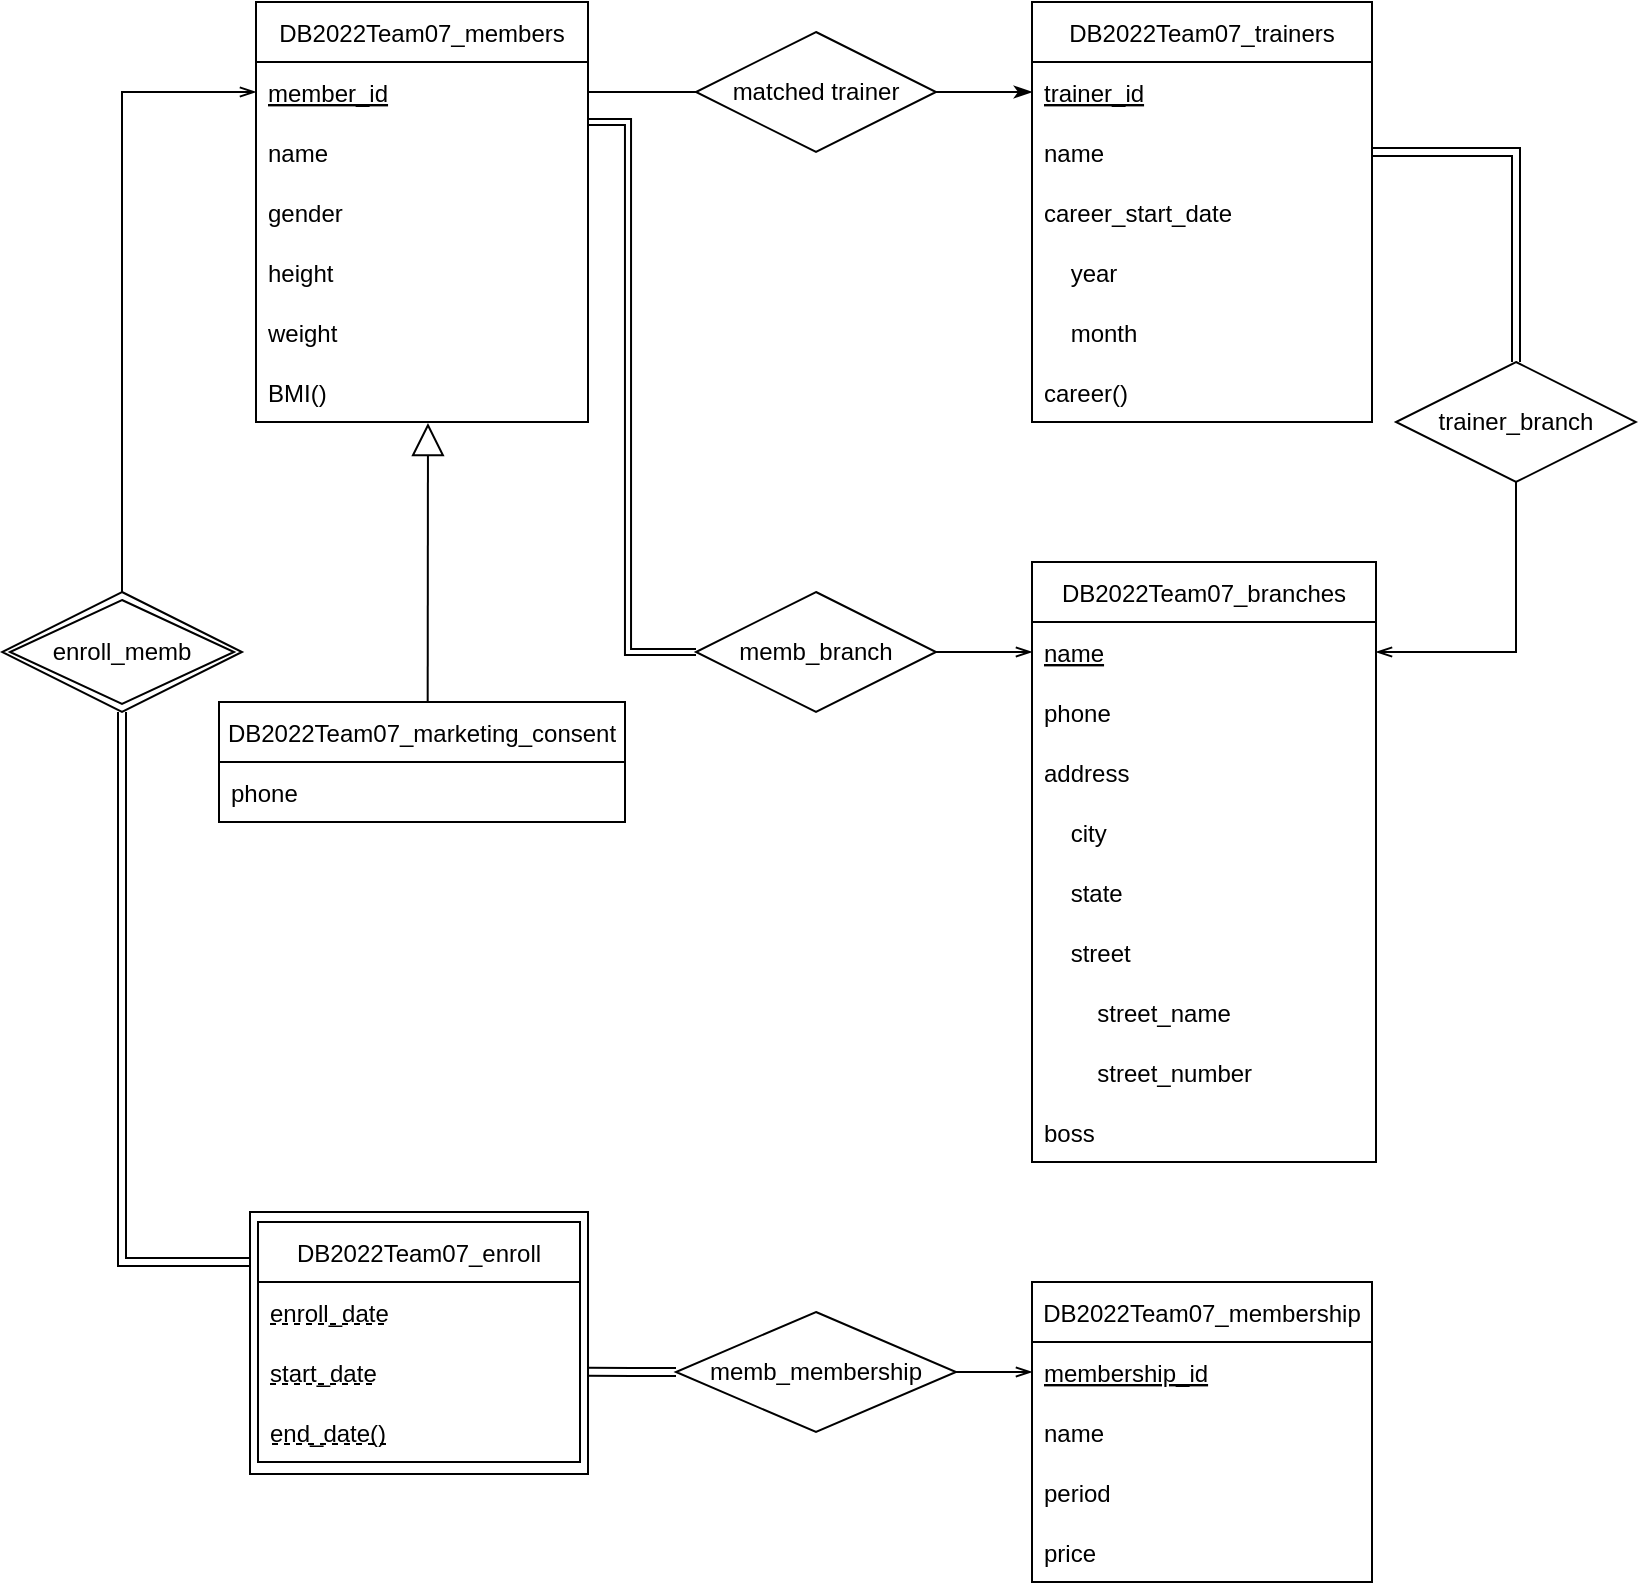 <mxfile version="18.1.2" type="device"><diagram id="nJGKBjHq54M2ndUY5IHX" name="Page-1"><mxGraphModel dx="1128" dy="1040" grid="1" gridSize="10" guides="1" tooltips="1" connect="1" arrows="1" fold="1" page="1" pageScale="1" pageWidth="827" pageHeight="1169" math="0" shadow="0"><root><mxCell id="0"/><mxCell id="1" parent="0"/><mxCell id="HXvFPyS0AZh0XUaIQj54-1" value="" style="rounded=0;whiteSpace=wrap;html=1;hachureGap=4;strokeWidth=1;gradientColor=none;" parent="1" vertex="1"><mxGeometry x="131" y="645" width="169" height="131" as="geometry"/></mxCell><mxCell id="HXvFPyS0AZh0XUaIQj54-2" value="DB2022Team07_members" style="swimlane;fontStyle=0;childLayout=stackLayout;horizontal=1;startSize=30;horizontalStack=0;resizeParent=1;resizeParentMax=0;resizeLast=0;collapsible=1;marginBottom=0;hachureGap=4;" parent="1" vertex="1"><mxGeometry x="134" y="40" width="166" height="210" as="geometry"/></mxCell><mxCell id="HXvFPyS0AZh0XUaIQj54-3" value="member_id" style="text;strokeColor=none;fillColor=none;align=left;verticalAlign=middle;spacingLeft=4;spacingRight=4;overflow=hidden;points=[[0,0.5],[1,0.5]];portConstraint=eastwest;rotatable=0;hachureGap=4;fontStyle=4" parent="HXvFPyS0AZh0XUaIQj54-2" vertex="1"><mxGeometry y="30" width="166" height="30" as="geometry"/></mxCell><mxCell id="HXvFPyS0AZh0XUaIQj54-4" value="name" style="text;strokeColor=none;fillColor=none;align=left;verticalAlign=middle;spacingLeft=4;spacingRight=4;overflow=hidden;points=[[0,0.5],[1,0.5]];portConstraint=eastwest;rotatable=0;hachureGap=4;" parent="HXvFPyS0AZh0XUaIQj54-2" vertex="1"><mxGeometry y="60" width="166" height="30" as="geometry"/></mxCell><mxCell id="HXvFPyS0AZh0XUaIQj54-5" value="gender" style="text;strokeColor=none;fillColor=none;align=left;verticalAlign=middle;spacingLeft=4;spacingRight=4;overflow=hidden;points=[[0,0.5],[1,0.5]];portConstraint=eastwest;rotatable=0;hachureGap=4;" parent="HXvFPyS0AZh0XUaIQj54-2" vertex="1"><mxGeometry y="90" width="166" height="30" as="geometry"/></mxCell><mxCell id="qwXWhPqDs6HaM3uUrdx2-18" value="height" style="text;strokeColor=none;fillColor=none;align=left;verticalAlign=middle;spacingLeft=4;spacingRight=4;overflow=hidden;points=[[0,0.5],[1,0.5]];portConstraint=eastwest;rotatable=0;hachureGap=4;" vertex="1" parent="HXvFPyS0AZh0XUaIQj54-2"><mxGeometry y="120" width="166" height="30" as="geometry"/></mxCell><mxCell id="qwXWhPqDs6HaM3uUrdx2-2" value="weight" style="text;strokeColor=none;fillColor=none;align=left;verticalAlign=middle;spacingLeft=4;spacingRight=4;overflow=hidden;points=[[0,0.5],[1,0.5]];portConstraint=eastwest;rotatable=0;hachureGap=4;" vertex="1" parent="HXvFPyS0AZh0XUaIQj54-2"><mxGeometry y="150" width="166" height="30" as="geometry"/></mxCell><mxCell id="qwXWhPqDs6HaM3uUrdx2-20" value="BMI()" style="text;strokeColor=none;fillColor=none;align=left;verticalAlign=middle;spacingLeft=4;spacingRight=4;overflow=hidden;points=[[0,0.5],[1,0.5]];portConstraint=eastwest;rotatable=0;hachureGap=4;" vertex="1" parent="HXvFPyS0AZh0XUaIQj54-2"><mxGeometry y="180" width="166" height="30" as="geometry"/></mxCell><mxCell id="HXvFPyS0AZh0XUaIQj54-11" value="DB2022Team07_enroll" style="swimlane;fontStyle=0;childLayout=stackLayout;horizontal=1;startSize=30;horizontalStack=0;resizeParent=1;resizeParentMax=0;resizeLast=0;collapsible=1;marginBottom=0;hachureGap=4;gradientColor=none;swimlaneFillColor=none;" parent="1" vertex="1"><mxGeometry x="135" y="650" width="161" height="120" as="geometry"/></mxCell><mxCell id="HXvFPyS0AZh0XUaIQj54-12" value="enroll_date" style="text;strokeColor=none;fillColor=none;align=left;verticalAlign=middle;spacingLeft=4;spacingRight=4;overflow=hidden;points=[[0,0.5],[1,0.5]];portConstraint=eastwest;rotatable=0;hachureGap=4;fontStyle=0;dashed=1;horizontal=1;" parent="HXvFPyS0AZh0XUaIQj54-11" vertex="1"><mxGeometry y="30" width="161" height="30" as="geometry"/></mxCell><mxCell id="HXvFPyS0AZh0XUaIQj54-13" value="" style="endArrow=none;dashed=1;html=1;rounded=0;sourcePerimeterSpacing=8;targetPerimeterSpacing=8;" parent="HXvFPyS0AZh0XUaIQj54-11" edge="1"><mxGeometry width="50" height="50" relative="1" as="geometry"><mxPoint x="6.0" y="51" as="sourcePoint"/><mxPoint x="65" y="51" as="targetPoint"/></mxGeometry></mxCell><mxCell id="HXvFPyS0AZh0XUaIQj54-14" value="start_date" style="text;strokeColor=none;fillColor=none;align=left;verticalAlign=middle;spacingLeft=4;spacingRight=4;overflow=hidden;points=[[0,0.5],[1,0.5]];portConstraint=eastwest;rotatable=0;hachureGap=4;" parent="HXvFPyS0AZh0XUaIQj54-11" vertex="1"><mxGeometry y="60" width="161" height="30" as="geometry"/></mxCell><mxCell id="HXvFPyS0AZh0XUaIQj54-15" value="end_date()" style="text;strokeColor=none;fillColor=none;align=left;verticalAlign=middle;spacingLeft=4;spacingRight=4;overflow=hidden;points=[[0,0.5],[1,0.5]];portConstraint=eastwest;rotatable=0;hachureGap=4;" parent="HXvFPyS0AZh0XUaIQj54-11" vertex="1"><mxGeometry y="90" width="161" height="30" as="geometry"/></mxCell><mxCell id="HXvFPyS0AZh0XUaIQj54-16" value="" style="endArrow=none;dashed=1;html=1;rounded=0;sourcePerimeterSpacing=8;targetPerimeterSpacing=8;" parent="HXvFPyS0AZh0XUaIQj54-11" edge="1"><mxGeometry width="50" height="50" relative="1" as="geometry"><mxPoint x="7.0" y="111" as="sourcePoint"/><mxPoint x="66" y="111" as="targetPoint"/></mxGeometry></mxCell><mxCell id="HXvFPyS0AZh0XUaIQj54-17" value="DB2022Team07_branches" style="swimlane;fontStyle=0;childLayout=stackLayout;horizontal=1;startSize=30;horizontalStack=0;resizeParent=1;resizeParentMax=0;resizeLast=0;collapsible=1;marginBottom=0;hachureGap=4;" parent="1" vertex="1"><mxGeometry x="522" y="320" width="172" height="300" as="geometry"/></mxCell><mxCell id="HXvFPyS0AZh0XUaIQj54-18" value="name" style="text;strokeColor=none;fillColor=none;align=left;verticalAlign=middle;spacingLeft=4;spacingRight=4;overflow=hidden;points=[[0,0.5],[1,0.5]];portConstraint=eastwest;rotatable=0;hachureGap=4;fontStyle=4" parent="HXvFPyS0AZh0XUaIQj54-17" vertex="1"><mxGeometry y="30" width="172" height="30" as="geometry"/></mxCell><mxCell id="HXvFPyS0AZh0XUaIQj54-19" value="phone" style="text;strokeColor=none;fillColor=none;align=left;verticalAlign=middle;spacingLeft=4;spacingRight=4;overflow=hidden;points=[[0,0.5],[1,0.5]];portConstraint=eastwest;rotatable=0;hachureGap=4;" parent="HXvFPyS0AZh0XUaIQj54-17" vertex="1"><mxGeometry y="60" width="172" height="30" as="geometry"/></mxCell><mxCell id="HXvFPyS0AZh0XUaIQj54-20" value="address" style="text;strokeColor=none;fillColor=none;align=left;verticalAlign=middle;spacingLeft=4;spacingRight=4;overflow=hidden;points=[[0,0.5],[1,0.5]];portConstraint=eastwest;rotatable=0;hachureGap=4;" parent="HXvFPyS0AZh0XUaIQj54-17" vertex="1"><mxGeometry y="90" width="172" height="30" as="geometry"/></mxCell><mxCell id="HXvFPyS0AZh0XUaIQj54-21" value="    city" style="text;strokeColor=none;fillColor=none;align=left;verticalAlign=middle;spacingLeft=4;spacingRight=4;overflow=hidden;points=[[0,0.5],[1,0.5]];portConstraint=eastwest;rotatable=0;hachureGap=4;" parent="HXvFPyS0AZh0XUaIQj54-17" vertex="1"><mxGeometry y="120" width="172" height="30" as="geometry"/></mxCell><mxCell id="HXvFPyS0AZh0XUaIQj54-22" value="    state" style="text;strokeColor=none;fillColor=none;align=left;verticalAlign=middle;spacingLeft=4;spacingRight=4;overflow=hidden;points=[[0,0.5],[1,0.5]];portConstraint=eastwest;rotatable=0;hachureGap=4;" parent="HXvFPyS0AZh0XUaIQj54-17" vertex="1"><mxGeometry y="150" width="172" height="30" as="geometry"/></mxCell><mxCell id="HXvFPyS0AZh0XUaIQj54-23" value="    street" style="text;strokeColor=none;fillColor=none;align=left;verticalAlign=middle;spacingLeft=4;spacingRight=4;overflow=hidden;points=[[0,0.5],[1,0.5]];portConstraint=eastwest;rotatable=0;hachureGap=4;" parent="HXvFPyS0AZh0XUaIQj54-17" vertex="1"><mxGeometry y="180" width="172" height="30" as="geometry"/></mxCell><mxCell id="HXvFPyS0AZh0XUaIQj54-24" value="        street_name" style="text;strokeColor=none;fillColor=none;align=left;verticalAlign=middle;spacingLeft=4;spacingRight=4;overflow=hidden;points=[[0,0.5],[1,0.5]];portConstraint=eastwest;rotatable=0;hachureGap=4;" parent="HXvFPyS0AZh0XUaIQj54-17" vertex="1"><mxGeometry y="210" width="172" height="30" as="geometry"/></mxCell><mxCell id="HXvFPyS0AZh0XUaIQj54-25" value="        street_number" style="text;strokeColor=none;fillColor=none;align=left;verticalAlign=middle;spacingLeft=4;spacingRight=4;overflow=hidden;points=[[0,0.5],[1,0.5]];portConstraint=eastwest;rotatable=0;hachureGap=4;" parent="HXvFPyS0AZh0XUaIQj54-17" vertex="1"><mxGeometry y="240" width="172" height="30" as="geometry"/></mxCell><mxCell id="HXvFPyS0AZh0XUaIQj54-26" value="boss" style="text;strokeColor=none;fillColor=none;align=left;verticalAlign=middle;spacingLeft=4;spacingRight=4;overflow=hidden;points=[[0,0.5],[1,0.5]];portConstraint=eastwest;rotatable=0;hachureGap=4;" parent="HXvFPyS0AZh0XUaIQj54-17" vertex="1"><mxGeometry y="270" width="172" height="30" as="geometry"/></mxCell><mxCell id="HXvFPyS0AZh0XUaIQj54-27" value="DB2022Team07_membership" style="swimlane;fontStyle=0;childLayout=stackLayout;horizontal=1;startSize=30;horizontalStack=0;resizeParent=1;resizeParentMax=0;resizeLast=0;collapsible=1;marginBottom=0;hachureGap=4;" parent="1" vertex="1"><mxGeometry x="522" y="680" width="170" height="150" as="geometry"/></mxCell><mxCell id="HXvFPyS0AZh0XUaIQj54-28" value="membership_id" style="text;strokeColor=none;fillColor=none;align=left;verticalAlign=middle;spacingLeft=4;spacingRight=4;overflow=hidden;points=[[0,0.5],[1,0.5]];portConstraint=eastwest;rotatable=0;hachureGap=4;fontStyle=4" parent="HXvFPyS0AZh0XUaIQj54-27" vertex="1"><mxGeometry y="30" width="170" height="30" as="geometry"/></mxCell><mxCell id="HXvFPyS0AZh0XUaIQj54-29" value="name" style="text;strokeColor=none;fillColor=none;align=left;verticalAlign=middle;spacingLeft=4;spacingRight=4;overflow=hidden;points=[[0,0.5],[1,0.5]];portConstraint=eastwest;rotatable=0;hachureGap=4;" parent="HXvFPyS0AZh0XUaIQj54-27" vertex="1"><mxGeometry y="60" width="170" height="30" as="geometry"/></mxCell><mxCell id="HXvFPyS0AZh0XUaIQj54-30" value="period" style="text;strokeColor=none;fillColor=none;align=left;verticalAlign=middle;spacingLeft=4;spacingRight=4;overflow=hidden;points=[[0,0.5],[1,0.5]];portConstraint=eastwest;rotatable=0;hachureGap=4;" parent="HXvFPyS0AZh0XUaIQj54-27" vertex="1"><mxGeometry y="90" width="170" height="30" as="geometry"/></mxCell><mxCell id="HXvFPyS0AZh0XUaIQj54-31" value="price" style="text;strokeColor=none;fillColor=none;align=left;verticalAlign=middle;spacingLeft=4;spacingRight=4;overflow=hidden;points=[[0,0.5],[1,0.5]];portConstraint=eastwest;rotatable=0;hachureGap=4;" parent="HXvFPyS0AZh0XUaIQj54-27" vertex="1"><mxGeometry y="120" width="170" height="30" as="geometry"/></mxCell><mxCell id="HXvFPyS0AZh0XUaIQj54-32" value="DB2022Team07_trainers" style="swimlane;fontStyle=0;childLayout=stackLayout;horizontal=1;startSize=30;horizontalStack=0;resizeParent=1;resizeParentMax=0;resizeLast=0;collapsible=1;marginBottom=0;hachureGap=4;" parent="1" vertex="1"><mxGeometry x="522" y="40" width="170" height="210" as="geometry"/></mxCell><mxCell id="HXvFPyS0AZh0XUaIQj54-33" value="trainer_id" style="text;strokeColor=none;fillColor=none;align=left;verticalAlign=middle;spacingLeft=4;spacingRight=4;overflow=hidden;points=[[0,0.5],[1,0.5]];portConstraint=eastwest;rotatable=0;hachureGap=4;fontStyle=4" parent="HXvFPyS0AZh0XUaIQj54-32" vertex="1"><mxGeometry y="30" width="170" height="30" as="geometry"/></mxCell><mxCell id="HXvFPyS0AZh0XUaIQj54-34" value="name" style="text;strokeColor=none;fillColor=none;align=left;verticalAlign=middle;spacingLeft=4;spacingRight=4;overflow=hidden;points=[[0,0.5],[1,0.5]];portConstraint=eastwest;rotatable=0;hachureGap=4;" parent="HXvFPyS0AZh0XUaIQj54-32" vertex="1"><mxGeometry y="60" width="170" height="30" as="geometry"/></mxCell><mxCell id="HXvFPyS0AZh0XUaIQj54-35" value="career_start_date" style="text;strokeColor=none;fillColor=none;align=left;verticalAlign=middle;spacingLeft=4;spacingRight=4;overflow=hidden;points=[[0,0.5],[1,0.5]];portConstraint=eastwest;rotatable=0;hachureGap=4;" parent="HXvFPyS0AZh0XUaIQj54-32" vertex="1"><mxGeometry y="90" width="170" height="30" as="geometry"/></mxCell><mxCell id="HXvFPyS0AZh0XUaIQj54-36" value="    year" style="text;strokeColor=none;fillColor=none;align=left;verticalAlign=middle;spacingLeft=4;spacingRight=4;overflow=hidden;points=[[0,0.5],[1,0.5]];portConstraint=eastwest;rotatable=0;hachureGap=4;" parent="HXvFPyS0AZh0XUaIQj54-32" vertex="1"><mxGeometry y="120" width="170" height="30" as="geometry"/></mxCell><mxCell id="HXvFPyS0AZh0XUaIQj54-37" value="    month" style="text;strokeColor=none;fillColor=none;align=left;verticalAlign=middle;spacingLeft=4;spacingRight=4;overflow=hidden;points=[[0,0.5],[1,0.5]];portConstraint=eastwest;rotatable=0;hachureGap=4;" parent="HXvFPyS0AZh0XUaIQj54-32" vertex="1"><mxGeometry y="150" width="170" height="30" as="geometry"/></mxCell><mxCell id="HXvFPyS0AZh0XUaIQj54-38" value="career()" style="text;strokeColor=none;fillColor=none;align=left;verticalAlign=middle;spacingLeft=4;spacingRight=4;overflow=hidden;points=[[0,0.5],[1,0.5]];portConstraint=eastwest;rotatable=0;hachureGap=4;" parent="HXvFPyS0AZh0XUaIQj54-32" vertex="1"><mxGeometry y="180" width="170" height="30" as="geometry"/></mxCell><mxCell id="HXvFPyS0AZh0XUaIQj54-39" style="edgeStyle=none;curved=1;rounded=0;orthogonalLoop=1;jettySize=auto;html=1;exitX=1;exitY=0.5;exitDx=0;exitDy=0;entryX=0;entryY=0.5;entryDx=0;entryDy=0;endArrow=classicThin;endFill=1;sourcePerimeterSpacing=8;targetPerimeterSpacing=8;" parent="1" source="HXvFPyS0AZh0XUaIQj54-40" target="HXvFPyS0AZh0XUaIQj54-33" edge="1"><mxGeometry relative="1" as="geometry"/></mxCell><mxCell id="HXvFPyS0AZh0XUaIQj54-40" value="matched trainer" style="shape=rhombus;perimeter=rhombusPerimeter;whiteSpace=wrap;html=1;align=center;hachureGap=4;" parent="1" vertex="1"><mxGeometry x="354" y="55" width="120" height="60" as="geometry"/></mxCell><mxCell id="HXvFPyS0AZh0XUaIQj54-41" style="edgeStyle=none;curved=1;rounded=0;orthogonalLoop=1;jettySize=auto;html=1;exitX=1;exitY=0.5;exitDx=0;exitDy=0;entryX=0;entryY=0.5;entryDx=0;entryDy=0;endArrow=none;endFill=0;sourcePerimeterSpacing=8;targetPerimeterSpacing=8;" parent="1" source="HXvFPyS0AZh0XUaIQj54-3" target="HXvFPyS0AZh0XUaIQj54-40" edge="1"><mxGeometry relative="1" as="geometry"/></mxCell><mxCell id="HXvFPyS0AZh0XUaIQj54-42" style="edgeStyle=none;rounded=0;orthogonalLoop=1;jettySize=auto;html=1;exitX=0;exitY=0.5;exitDx=0;exitDy=0;endArrow=none;endFill=0;sourcePerimeterSpacing=8;targetPerimeterSpacing=8;shape=link;width=3.043;" parent="1" source="HXvFPyS0AZh0XUaIQj54-44" edge="1"><mxGeometry relative="1" as="geometry"><mxPoint x="300" y="100" as="targetPoint"/><Array as="points"><mxPoint x="320" y="365"/><mxPoint x="320" y="100"/></Array></mxGeometry></mxCell><mxCell id="HXvFPyS0AZh0XUaIQj54-43" style="edgeStyle=none;rounded=0;orthogonalLoop=1;jettySize=auto;html=1;exitX=1;exitY=0.5;exitDx=0;exitDy=0;entryX=0;entryY=0.5;entryDx=0;entryDy=0;endArrow=openThin;endFill=0;sourcePerimeterSpacing=8;targetPerimeterSpacing=8;" parent="1" source="HXvFPyS0AZh0XUaIQj54-44" target="HXvFPyS0AZh0XUaIQj54-18" edge="1"><mxGeometry relative="1" as="geometry"><Array as="points"/></mxGeometry></mxCell><mxCell id="HXvFPyS0AZh0XUaIQj54-44" value="memb_branch" style="shape=rhombus;perimeter=rhombusPerimeter;whiteSpace=wrap;html=1;align=center;hachureGap=4;" parent="1" vertex="1"><mxGeometry x="354" y="335" width="120" height="60" as="geometry"/></mxCell><mxCell id="HXvFPyS0AZh0XUaIQj54-45" style="edgeStyle=none;shape=link;rounded=0;orthogonalLoop=1;jettySize=auto;html=1;exitX=0.5;exitY=0;exitDx=0;exitDy=0;entryX=1;entryY=0.5;entryDx=0;entryDy=0;endArrow=openThin;endFill=0;sourcePerimeterSpacing=8;targetPerimeterSpacing=8;" parent="1" source="HXvFPyS0AZh0XUaIQj54-47" edge="1"><mxGeometry relative="1" as="geometry"><mxPoint x="692" y="115" as="targetPoint"/><Array as="points"><mxPoint x="764" y="115"/></Array></mxGeometry></mxCell><mxCell id="HXvFPyS0AZh0XUaIQj54-46" style="edgeStyle=none;rounded=0;orthogonalLoop=1;jettySize=auto;html=1;exitX=0.5;exitY=1;exitDx=0;exitDy=0;entryX=1;entryY=0.5;entryDx=0;entryDy=0;endArrow=openThin;endFill=0;sourcePerimeterSpacing=8;targetPerimeterSpacing=8;" parent="1" source="HXvFPyS0AZh0XUaIQj54-47" target="HXvFPyS0AZh0XUaIQj54-18" edge="1"><mxGeometry relative="1" as="geometry"><Array as="points"><mxPoint x="764" y="365"/></Array></mxGeometry></mxCell><mxCell id="HXvFPyS0AZh0XUaIQj54-47" value="trainer_branch" style="shape=rhombus;perimeter=rhombusPerimeter;whiteSpace=wrap;html=1;align=center;hachureGap=4;" parent="1" vertex="1"><mxGeometry x="704" y="220" width="120" height="60" as="geometry"/></mxCell><mxCell id="HXvFPyS0AZh0XUaIQj54-48" style="edgeStyle=none;rounded=0;orthogonalLoop=1;jettySize=auto;html=1;exitX=1;exitY=0.5;exitDx=0;exitDy=0;entryX=0;entryY=0.5;entryDx=0;entryDy=0;endArrow=openThin;endFill=0;sourcePerimeterSpacing=8;targetPerimeterSpacing=8;" parent="1" source="HXvFPyS0AZh0XUaIQj54-50" target="HXvFPyS0AZh0XUaIQj54-28" edge="1"><mxGeometry relative="1" as="geometry"/></mxCell><mxCell id="HXvFPyS0AZh0XUaIQj54-49" style="edgeStyle=none;rounded=0;orthogonalLoop=1;jettySize=auto;html=1;exitX=0;exitY=0.5;exitDx=0;exitDy=0;endArrow=openThin;endFill=0;sourcePerimeterSpacing=8;targetPerimeterSpacing=8;shape=link;entryX=0.998;entryY=0.61;entryDx=0;entryDy=0;entryPerimeter=0;" parent="1" source="HXvFPyS0AZh0XUaIQj54-50" target="HXvFPyS0AZh0XUaIQj54-1" edge="1"><mxGeometry relative="1" as="geometry"><mxPoint x="302" y="505" as="targetPoint"/><Array as="points"><mxPoint x="322" y="725"/></Array></mxGeometry></mxCell><mxCell id="HXvFPyS0AZh0XUaIQj54-50" value="memb_membership" style="shape=rhombus;perimeter=rhombusPerimeter;whiteSpace=wrap;html=1;align=center;hachureGap=4;" parent="1" vertex="1"><mxGeometry x="344" y="695" width="140" height="60" as="geometry"/></mxCell><mxCell id="HXvFPyS0AZh0XUaIQj54-51" style="edgeStyle=none;rounded=0;orthogonalLoop=1;jettySize=auto;html=1;exitX=0.5;exitY=1;exitDx=0;exitDy=0;endArrow=none;endFill=0;sourcePerimeterSpacing=8;targetPerimeterSpacing=8;shape=link;entryX=-0.002;entryY=0.191;entryDx=0;entryDy=0;entryPerimeter=0;" parent="1" source="HXvFPyS0AZh0XUaIQj54-53" target="HXvFPyS0AZh0XUaIQj54-1" edge="1"><mxGeometry relative="1" as="geometry"><mxPoint x="132" y="450" as="targetPoint"/><Array as="points"><mxPoint x="67" y="450"/><mxPoint x="67" y="670"/></Array></mxGeometry></mxCell><mxCell id="HXvFPyS0AZh0XUaIQj54-52" style="edgeStyle=none;rounded=0;orthogonalLoop=1;jettySize=auto;html=1;exitX=0.5;exitY=0;exitDx=0;exitDy=0;entryX=0;entryY=0.5;entryDx=0;entryDy=0;endArrow=openThin;endFill=0;sourcePerimeterSpacing=8;targetPerimeterSpacing=8;" parent="1" source="HXvFPyS0AZh0XUaIQj54-53" target="HXvFPyS0AZh0XUaIQj54-3" edge="1"><mxGeometry relative="1" as="geometry"><Array as="points"><mxPoint x="67" y="85"/></Array></mxGeometry></mxCell><mxCell id="HXvFPyS0AZh0XUaIQj54-53" value="enroll_memb" style="shape=rhombus;double=1;perimeter=rhombusPerimeter;whiteSpace=wrap;html=1;align=center;hachureGap=4;strokeWidth=1;gradientColor=none;" parent="1" vertex="1"><mxGeometry x="7" y="335" width="120" height="60" as="geometry"/></mxCell><mxCell id="HXvFPyS0AZh0XUaIQj54-54" value="" style="endArrow=none;dashed=1;html=1;rounded=0;sourcePerimeterSpacing=8;targetPerimeterSpacing=8;" parent="1" edge="1"><mxGeometry width="50" height="50" relative="1" as="geometry"><mxPoint x="141" y="731" as="sourcePoint"/><mxPoint x="194" y="731" as="targetPoint"/></mxGeometry></mxCell><mxCell id="qwXWhPqDs6HaM3uUrdx2-17" style="edgeStyle=none;curved=1;rounded=0;orthogonalLoop=1;jettySize=auto;html=1;endArrow=block;endFill=0;startSize=14;endSize=14;sourcePerimeterSpacing=8;targetPerimeterSpacing=8;exitX=0.514;exitY=0;exitDx=0;exitDy=0;entryX=0.518;entryY=1.016;entryDx=0;entryDy=0;entryPerimeter=0;exitPerimeter=0;" edge="1" parent="1" source="qwXWhPqDs6HaM3uUrdx2-13" target="qwXWhPqDs6HaM3uUrdx2-20"><mxGeometry relative="1" as="geometry"><mxPoint x="216.58" y="400" as="sourcePoint"/><mxPoint x="216.58" y="250" as="targetPoint"/></mxGeometry></mxCell><mxCell id="qwXWhPqDs6HaM3uUrdx2-13" value="DB2022Team07_marketing_consent" style="swimlane;fontStyle=0;childLayout=stackLayout;horizontal=1;startSize=30;horizontalStack=0;resizeParent=1;resizeParentMax=0;resizeLast=0;collapsible=1;marginBottom=0;hachureGap=4;" vertex="1" parent="1"><mxGeometry x="115.5" y="390" width="203" height="60" as="geometry"/></mxCell><mxCell id="qwXWhPqDs6HaM3uUrdx2-14" value="phone" style="text;strokeColor=none;fillColor=none;align=left;verticalAlign=middle;spacingLeft=4;spacingRight=4;overflow=hidden;points=[[0,0.5],[1,0.5]];portConstraint=eastwest;rotatable=0;hachureGap=4;" vertex="1" parent="qwXWhPqDs6HaM3uUrdx2-13"><mxGeometry y="30" width="203" height="30" as="geometry"/></mxCell></root></mxGraphModel></diagram></mxfile>
